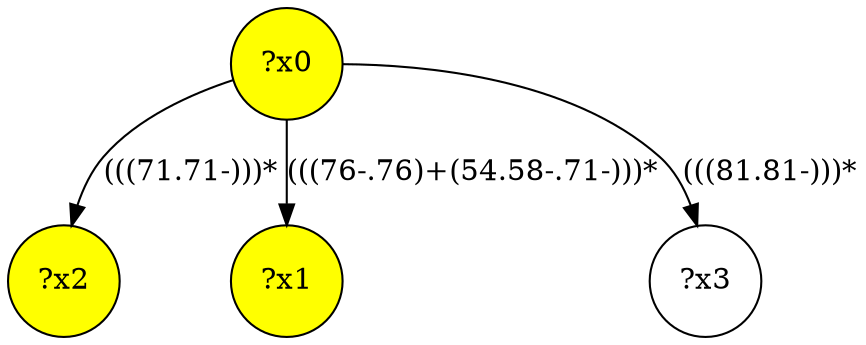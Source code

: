 digraph g {
	x2 [fillcolor="yellow", style="filled," shape=circle, label="?x2"];
	x1 [fillcolor="yellow", style="filled," shape=circle, label="?x1"];
	x0 [fillcolor="yellow", style="filled," shape=circle, label="?x0"];
	x0 -> x1 [label="(((76-.76)+(54.58-.71-)))*"];
	x0 -> x2 [label="(((71.71-)))*"];
	x3 [shape=circle, label="?x3"];
	x0 -> x3 [label="(((81.81-)))*"];
}
